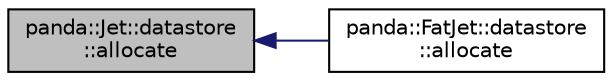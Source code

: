 digraph "panda::Jet::datastore::allocate"
{
 // INTERACTIVE_SVG=YES
  edge [fontname="Helvetica",fontsize="10",labelfontname="Helvetica",labelfontsize="10"];
  node [fontname="Helvetica",fontsize="10",shape=record];
  rankdir="LR";
  Node1 [label="panda::Jet::datastore\l::allocate",height=0.2,width=0.4,color="black", fillcolor="grey75", style="filled" fontcolor="black"];
  Node1 -> Node2 [dir="back",color="midnightblue",fontsize="10",style="solid"];
  Node2 [label="panda::FatJet::datastore\l::allocate",height=0.2,width=0.4,color="black", fillcolor="white", style="filled",URL="$structpanda_1_1FatJet_1_1datastore.html#a5df5d3f7ed3b3d1d70f99dcb6a9c25e4"];
}

